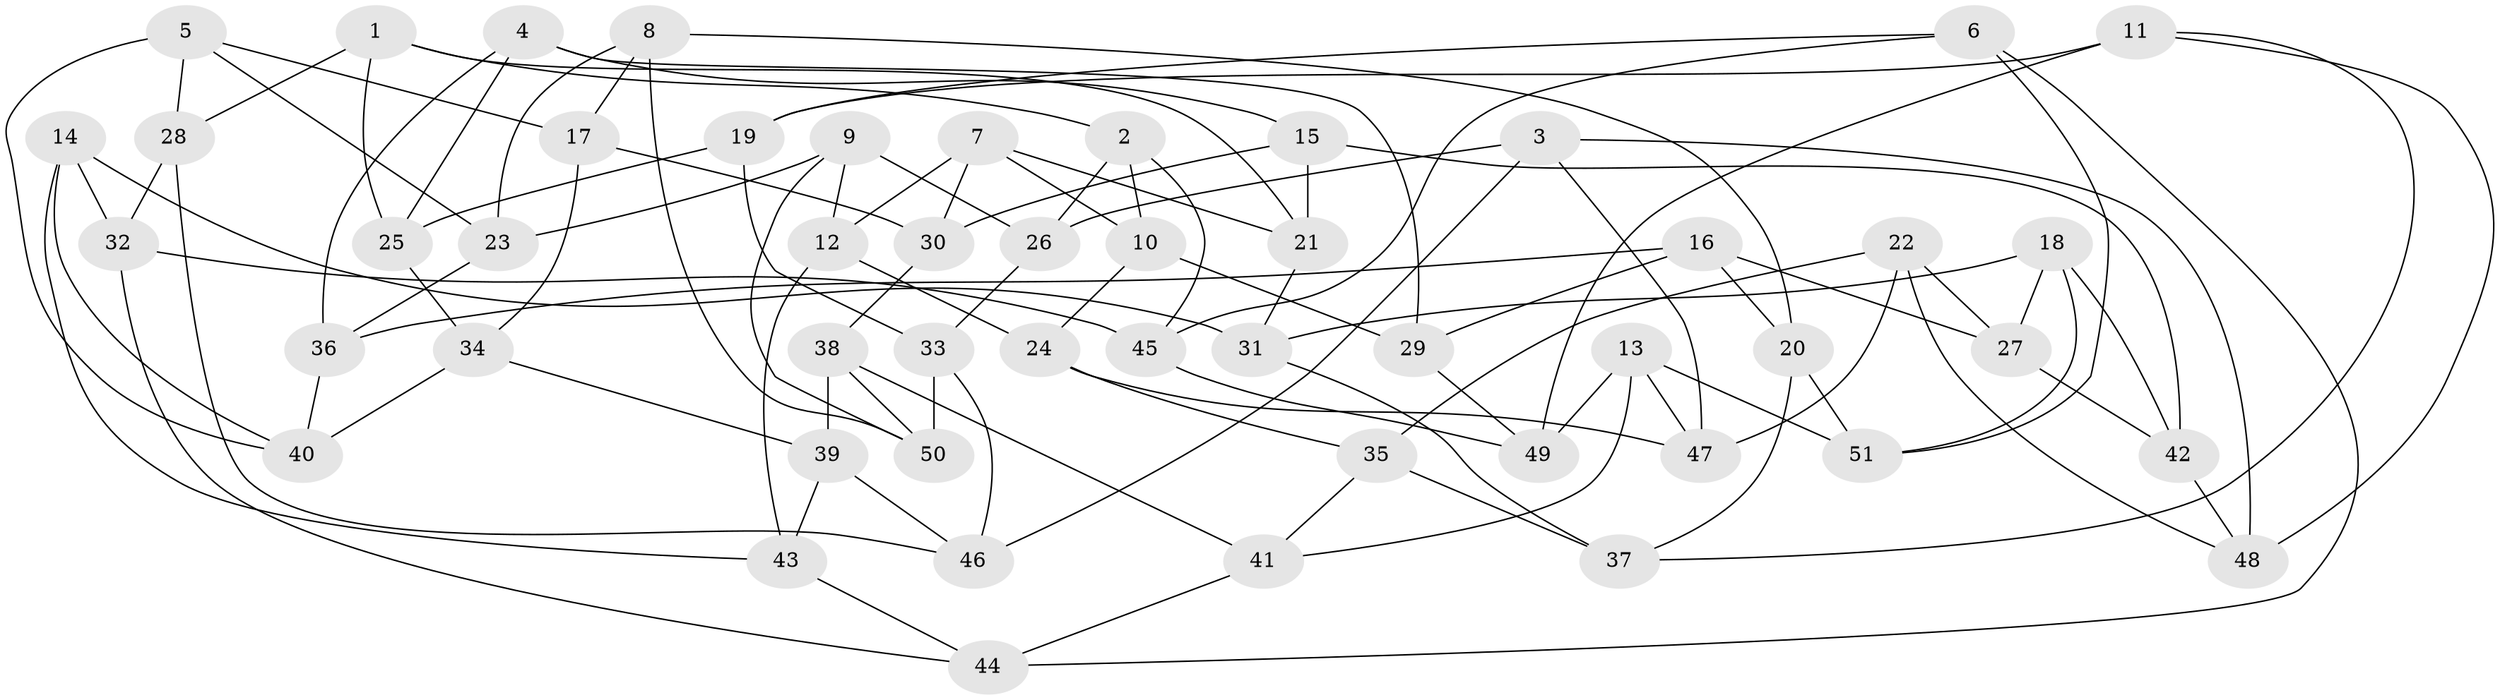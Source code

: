 // Generated by graph-tools (version 1.1) at 2025/03/03/09/25 03:03:09]
// undirected, 51 vertices, 102 edges
graph export_dot {
graph [start="1"]
  node [color=gray90,style=filled];
  1;
  2;
  3;
  4;
  5;
  6;
  7;
  8;
  9;
  10;
  11;
  12;
  13;
  14;
  15;
  16;
  17;
  18;
  19;
  20;
  21;
  22;
  23;
  24;
  25;
  26;
  27;
  28;
  29;
  30;
  31;
  32;
  33;
  34;
  35;
  36;
  37;
  38;
  39;
  40;
  41;
  42;
  43;
  44;
  45;
  46;
  47;
  48;
  49;
  50;
  51;
  1 -- 25;
  1 -- 28;
  1 -- 21;
  1 -- 2;
  2 -- 45;
  2 -- 26;
  2 -- 10;
  3 -- 47;
  3 -- 26;
  3 -- 48;
  3 -- 46;
  4 -- 29;
  4 -- 36;
  4 -- 25;
  4 -- 15;
  5 -- 23;
  5 -- 17;
  5 -- 28;
  5 -- 40;
  6 -- 51;
  6 -- 19;
  6 -- 45;
  6 -- 44;
  7 -- 12;
  7 -- 10;
  7 -- 30;
  7 -- 21;
  8 -- 17;
  8 -- 23;
  8 -- 20;
  8 -- 50;
  9 -- 26;
  9 -- 50;
  9 -- 23;
  9 -- 12;
  10 -- 29;
  10 -- 24;
  11 -- 49;
  11 -- 19;
  11 -- 37;
  11 -- 48;
  12 -- 24;
  12 -- 43;
  13 -- 47;
  13 -- 49;
  13 -- 51;
  13 -- 41;
  14 -- 31;
  14 -- 32;
  14 -- 43;
  14 -- 40;
  15 -- 42;
  15 -- 30;
  15 -- 21;
  16 -- 20;
  16 -- 29;
  16 -- 36;
  16 -- 27;
  17 -- 34;
  17 -- 30;
  18 -- 51;
  18 -- 42;
  18 -- 27;
  18 -- 31;
  19 -- 25;
  19 -- 33;
  20 -- 51;
  20 -- 37;
  21 -- 31;
  22 -- 27;
  22 -- 48;
  22 -- 47;
  22 -- 35;
  23 -- 36;
  24 -- 47;
  24 -- 35;
  25 -- 34;
  26 -- 33;
  27 -- 42;
  28 -- 32;
  28 -- 46;
  29 -- 49;
  30 -- 38;
  31 -- 37;
  32 -- 45;
  32 -- 44;
  33 -- 46;
  33 -- 50;
  34 -- 40;
  34 -- 39;
  35 -- 37;
  35 -- 41;
  36 -- 40;
  38 -- 41;
  38 -- 50;
  38 -- 39;
  39 -- 46;
  39 -- 43;
  41 -- 44;
  42 -- 48;
  43 -- 44;
  45 -- 49;
}
